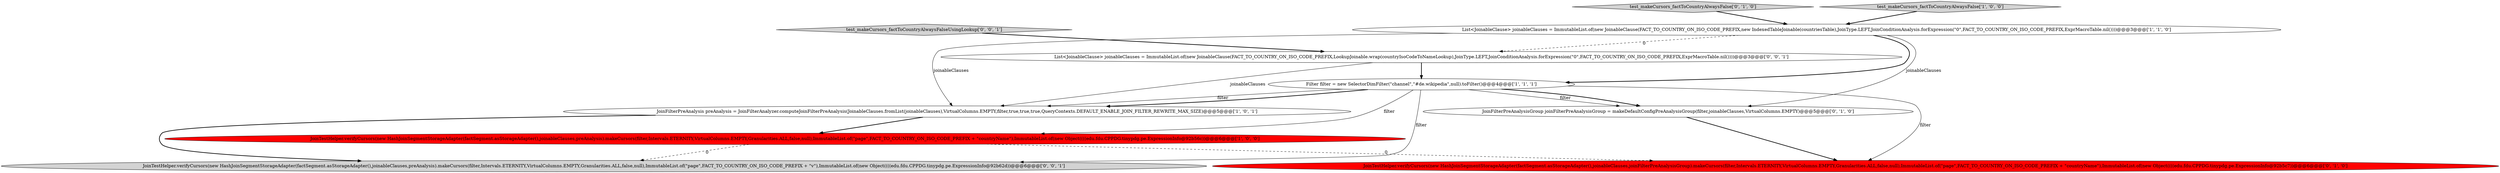 digraph {
6 [style = filled, label = "JoinTestHelper.verifyCursors(new HashJoinSegmentStorageAdapter(factSegment.asStorageAdapter(),joinableClauses,joinFilterPreAnalysisGroup).makeCursors(filter,Intervals.ETERNITY,VirtualColumns.EMPTY,Granularities.ALL,false,null),ImmutableList.of(\"page\",FACT_TO_COUNTRY_ON_ISO_CODE_PREFIX + \"countryName\"),ImmutableList.of(new Object((((edu.fdu.CPPDG.tinypdg.pe.ExpressionInfo@92b5c7))@@@6@@@['0', '1', '0']", fillcolor = red, shape = ellipse image = "AAA1AAABBB2BBB"];
1 [style = filled, label = "JoinFilterPreAnalysis preAnalysis = JoinFilterAnalyzer.computeJoinFilterPreAnalysis(JoinableClauses.fromList(joinableClauses),VirtualColumns.EMPTY,filter,true,true,true,QueryContexts.DEFAULT_ENABLE_JOIN_FILTER_REWRITE_MAX_SIZE)@@@5@@@['1', '0', '1']", fillcolor = white, shape = ellipse image = "AAA0AAABBB1BBB"];
5 [style = filled, label = "JoinFilterPreAnalysisGroup joinFilterPreAnalysisGroup = makeDefaultConfigPreAnalysisGroup(filter,joinableClauses,VirtualColumns.EMPTY)@@@5@@@['0', '1', '0']", fillcolor = white, shape = ellipse image = "AAA0AAABBB2BBB"];
7 [style = filled, label = "test_makeCursors_factToCountryAlwaysFalse['0', '1', '0']", fillcolor = lightgray, shape = diamond image = "AAA0AAABBB2BBB"];
10 [style = filled, label = "List<JoinableClause> joinableClauses = ImmutableList.of(new JoinableClause(FACT_TO_COUNTRY_ON_ISO_CODE_PREFIX,LookupJoinable.wrap(countryIsoCodeToNameLookup),JoinType.LEFT,JoinConditionAnalysis.forExpression(\"0\",FACT_TO_COUNTRY_ON_ISO_CODE_PREFIX,ExprMacroTable.nil())))@@@3@@@['0', '0', '1']", fillcolor = white, shape = ellipse image = "AAA0AAABBB3BBB"];
4 [style = filled, label = "test_makeCursors_factToCountryAlwaysFalse['1', '0', '0']", fillcolor = lightgray, shape = diamond image = "AAA0AAABBB1BBB"];
9 [style = filled, label = "test_makeCursors_factToCountryAlwaysFalseUsingLookup['0', '0', '1']", fillcolor = lightgray, shape = diamond image = "AAA0AAABBB3BBB"];
2 [style = filled, label = "List<JoinableClause> joinableClauses = ImmutableList.of(new JoinableClause(FACT_TO_COUNTRY_ON_ISO_CODE_PREFIX,new IndexedTableJoinable(countriesTable),JoinType.LEFT,JoinConditionAnalysis.forExpression(\"0\",FACT_TO_COUNTRY_ON_ISO_CODE_PREFIX,ExprMacroTable.nil())))@@@3@@@['1', '1', '0']", fillcolor = white, shape = ellipse image = "AAA0AAABBB1BBB"];
0 [style = filled, label = "Filter filter = new SelectorDimFilter(\"channel\",\"#de.wikipedia\",null).toFilter()@@@4@@@['1', '1', '1']", fillcolor = white, shape = ellipse image = "AAA0AAABBB1BBB"];
3 [style = filled, label = "JoinTestHelper.verifyCursors(new HashJoinSegmentStorageAdapter(factSegment.asStorageAdapter(),joinableClauses,preAnalysis).makeCursors(filter,Intervals.ETERNITY,VirtualColumns.EMPTY,Granularities.ALL,false,null),ImmutableList.of(\"page\",FACT_TO_COUNTRY_ON_ISO_CODE_PREFIX + \"countryName\"),ImmutableList.of(new Object((((edu.fdu.CPPDG.tinypdg.pe.ExpressionInfo@92b56c))@@@6@@@['1', '0', '0']", fillcolor = red, shape = ellipse image = "AAA1AAABBB1BBB"];
8 [style = filled, label = "JoinTestHelper.verifyCursors(new HashJoinSegmentStorageAdapter(factSegment.asStorageAdapter(),joinableClauses,preAnalysis).makeCursors(filter,Intervals.ETERNITY,VirtualColumns.EMPTY,Granularities.ALL,false,null),ImmutableList.of(\"page\",FACT_TO_COUNTRY_ON_ISO_CODE_PREFIX + \"v\"),ImmutableList.of(new Object((((edu.fdu.CPPDG.tinypdg.pe.ExpressionInfo@92b62d))@@@6@@@['0', '0', '1']", fillcolor = lightgray, shape = ellipse image = "AAA0AAABBB3BBB"];
0->1 [style = solid, label="filter"];
3->6 [style = dashed, label="0"];
1->8 [style = bold, label=""];
0->5 [style = solid, label="filter"];
10->1 [style = solid, label="joinableClauses"];
0->8 [style = solid, label="filter"];
1->3 [style = bold, label=""];
2->1 [style = solid, label="joinableClauses"];
4->2 [style = bold, label=""];
9->10 [style = bold, label=""];
2->5 [style = solid, label="joinableClauses"];
2->10 [style = dashed, label="0"];
0->3 [style = solid, label="filter"];
2->0 [style = bold, label=""];
5->6 [style = bold, label=""];
7->2 [style = bold, label=""];
0->1 [style = bold, label=""];
0->6 [style = solid, label="filter"];
10->0 [style = bold, label=""];
3->8 [style = dashed, label="0"];
0->5 [style = bold, label=""];
}
